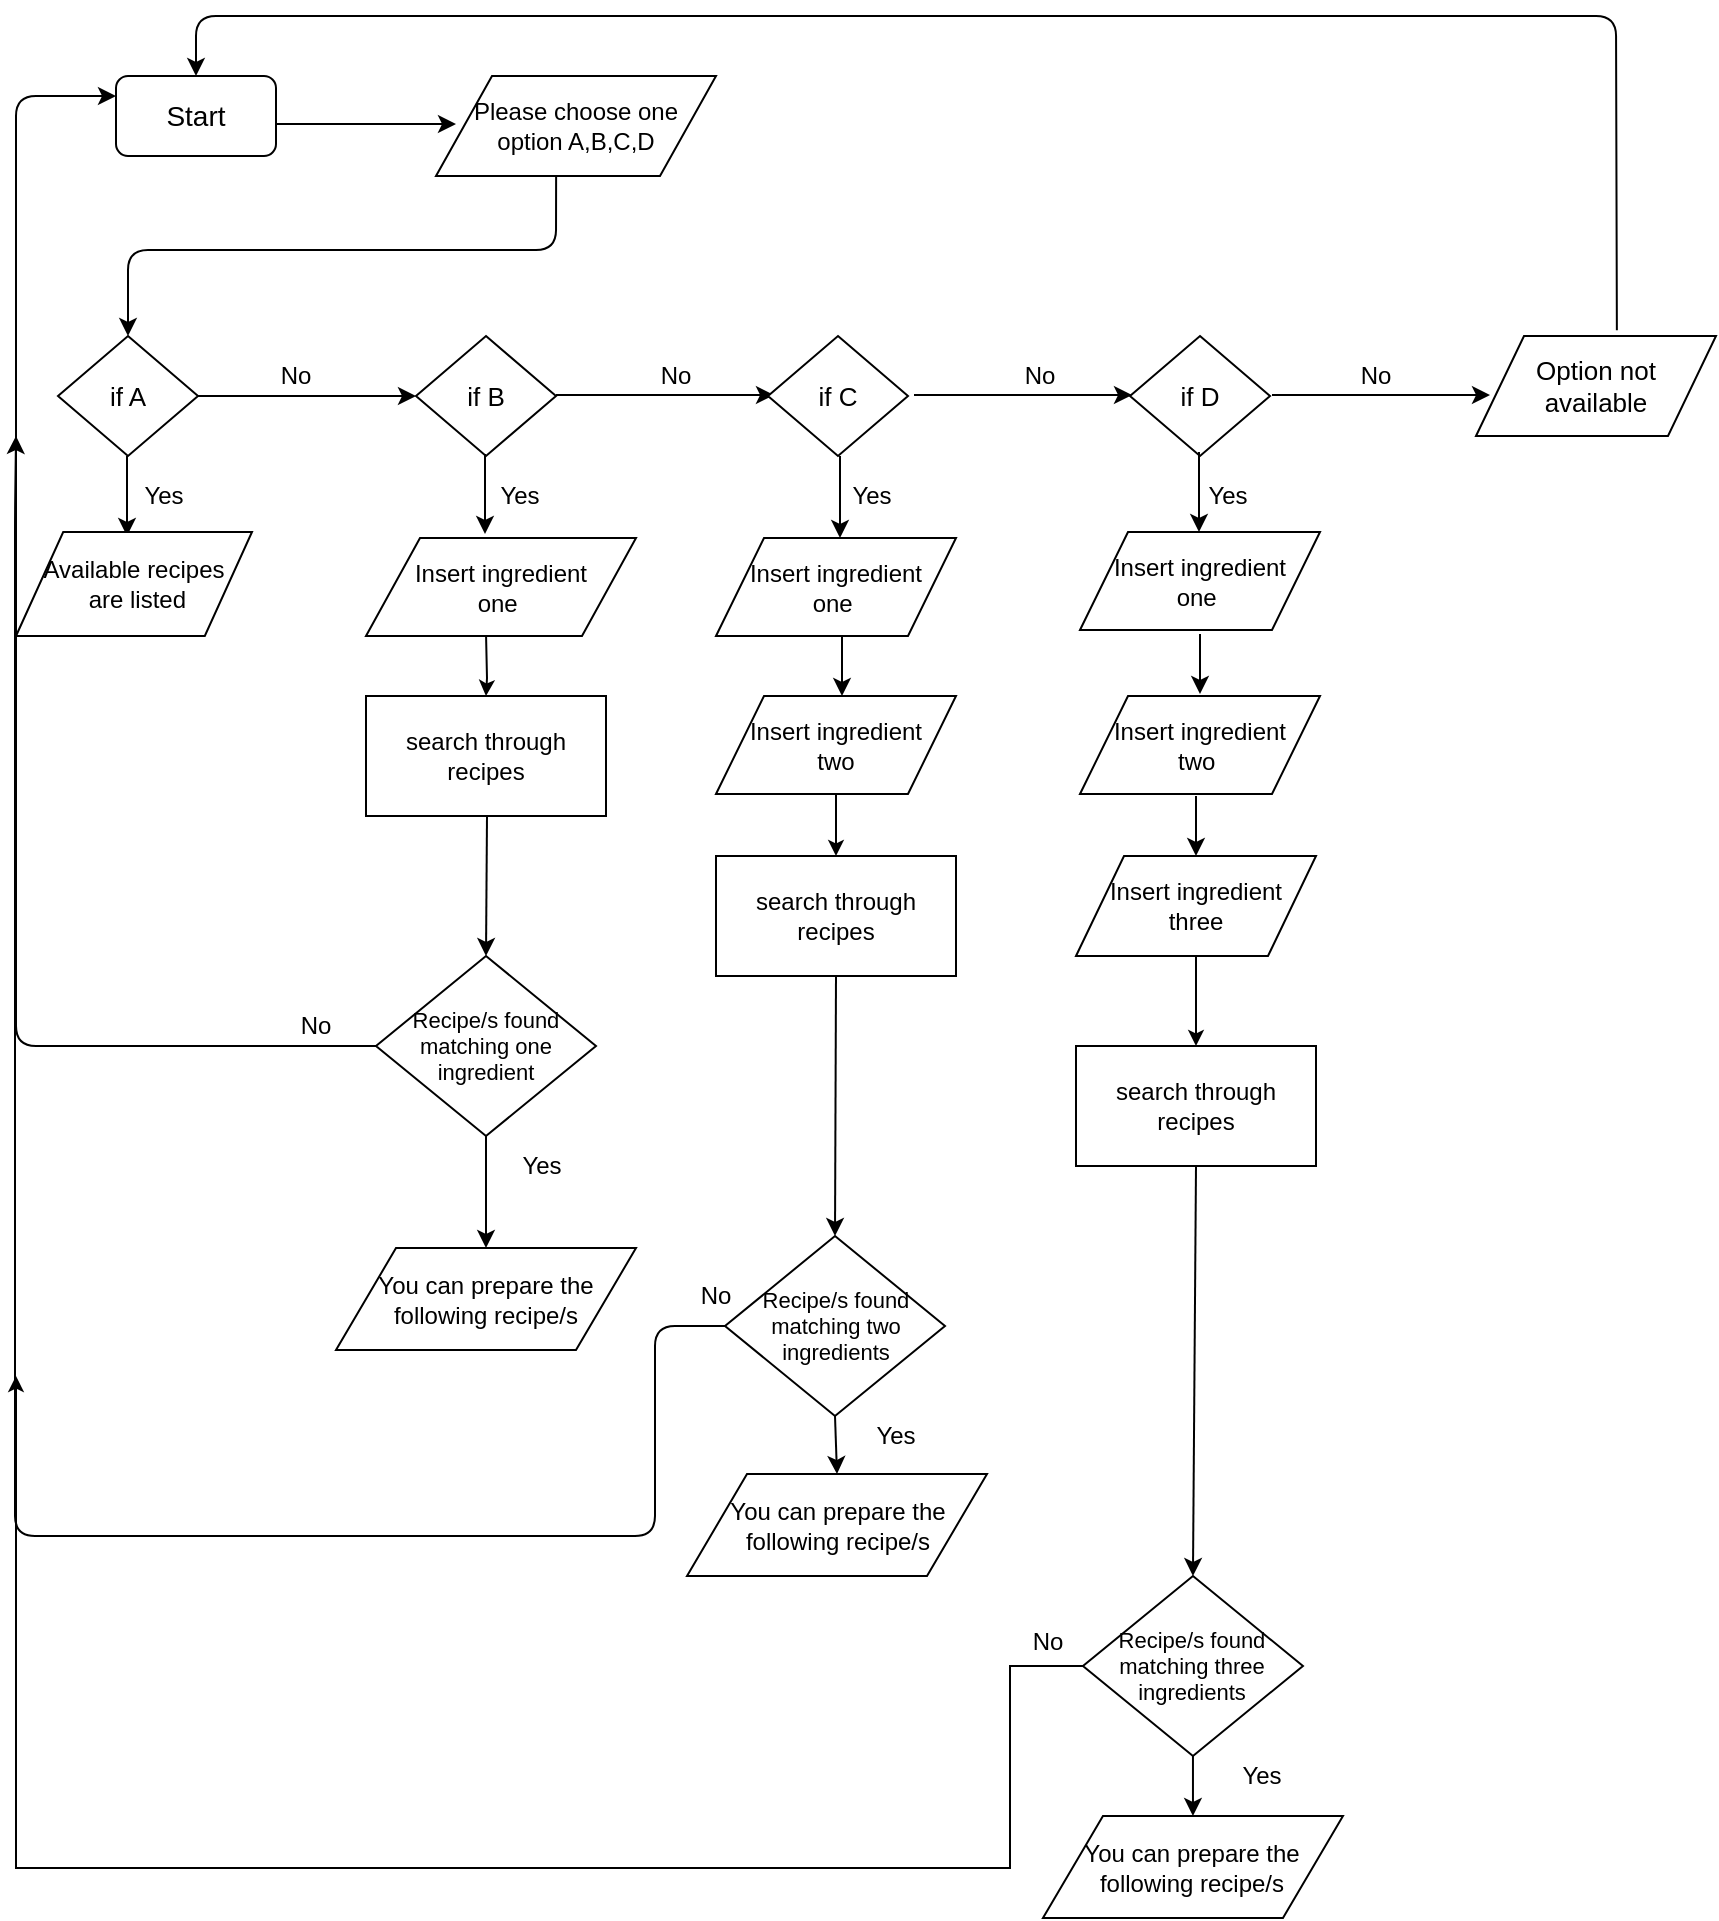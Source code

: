 <mxfile version="12.8.8" type="device"><diagram id="C5RBs43oDa-KdzZeNtuy" name="Page-1"><mxGraphModel dx="1384" dy="697" grid="1" gridSize="10" guides="1" tooltips="1" connect="1" arrows="1" fold="1" page="1" pageScale="1" pageWidth="1169" pageHeight="827" math="0" shadow="0"><root><mxCell id="WIyWlLk6GJQsqaUBKTNV-0"/><mxCell id="WIyWlLk6GJQsqaUBKTNV-1" parent="WIyWlLk6GJQsqaUBKTNV-0"/><mxCell id="FhGRq-VagUWoO7Hy8vLT-0" value="Start" style="rounded=1;whiteSpace=wrap;html=1;fontSize=14;" vertex="1" parent="WIyWlLk6GJQsqaUBKTNV-1"><mxGeometry x="160" y="190" width="80" height="40" as="geometry"/></mxCell><mxCell id="FhGRq-VagUWoO7Hy8vLT-2" value="" style="endArrow=classic;html=1;" edge="1" parent="WIyWlLk6GJQsqaUBKTNV-1"><mxGeometry width="50" height="50" relative="1" as="geometry"><mxPoint x="240" y="214" as="sourcePoint"/><mxPoint x="330" y="214" as="targetPoint"/></mxGeometry></mxCell><mxCell id="FhGRq-VagUWoO7Hy8vLT-3" value="Please choose one option A,B,C,D" style="shape=parallelogram;perimeter=parallelogramPerimeter;whiteSpace=wrap;html=1;" vertex="1" parent="WIyWlLk6GJQsqaUBKTNV-1"><mxGeometry x="320" y="190" width="140" height="50" as="geometry"/></mxCell><mxCell id="FhGRq-VagUWoO7Hy8vLT-7" value="" style="endArrow=classic;html=1;exitX=0.429;exitY=1;exitDx=0;exitDy=0;exitPerimeter=0;entryX=0.5;entryY=0;entryDx=0;entryDy=0;" edge="1" parent="WIyWlLk6GJQsqaUBKTNV-1" source="FhGRq-VagUWoO7Hy8vLT-3" target="FhGRq-VagUWoO7Hy8vLT-11"><mxGeometry width="50" height="50" relative="1" as="geometry"><mxPoint x="380.0" y="250" as="sourcePoint"/><mxPoint x="160" y="277" as="targetPoint"/><Array as="points"><mxPoint x="380" y="277"/><mxPoint x="166" y="277"/></Array></mxGeometry></mxCell><mxCell id="FhGRq-VagUWoO7Hy8vLT-11" value="if A" style="rhombus;whiteSpace=wrap;html=1;fontSize=13;" vertex="1" parent="WIyWlLk6GJQsqaUBKTNV-1"><mxGeometry x="131" y="320" width="70" height="60" as="geometry"/></mxCell><mxCell id="FhGRq-VagUWoO7Hy8vLT-15" value="" style="endArrow=classic;html=1;" edge="1" parent="WIyWlLk6GJQsqaUBKTNV-1"><mxGeometry width="50" height="50" relative="1" as="geometry"><mxPoint x="165.5" y="380" as="sourcePoint"/><mxPoint x="165.5" y="420" as="targetPoint"/></mxGeometry></mxCell><mxCell id="FhGRq-VagUWoO7Hy8vLT-16" value="Available recipes&lt;br&gt;&amp;nbsp;are listed" style="shape=parallelogram;perimeter=parallelogramPerimeter;whiteSpace=wrap;html=1;" vertex="1" parent="WIyWlLk6GJQsqaUBKTNV-1"><mxGeometry x="110" y="418" width="118" height="52" as="geometry"/></mxCell><mxCell id="FhGRq-VagUWoO7Hy8vLT-18" value="" style="endArrow=classic;html=1;exitX=1;exitY=0.5;exitDx=0;exitDy=0;" edge="1" parent="WIyWlLk6GJQsqaUBKTNV-1" source="FhGRq-VagUWoO7Hy8vLT-11"><mxGeometry width="50" height="50" relative="1" as="geometry"><mxPoint x="390" y="440" as="sourcePoint"/><mxPoint x="310" y="350" as="targetPoint"/></mxGeometry></mxCell><mxCell id="FhGRq-VagUWoO7Hy8vLT-20" value="if B" style="rhombus;whiteSpace=wrap;html=1;fontSize=13;" vertex="1" parent="WIyWlLk6GJQsqaUBKTNV-1"><mxGeometry x="310" y="320" width="70" height="60" as="geometry"/></mxCell><mxCell id="FhGRq-VagUWoO7Hy8vLT-21" value="" style="endArrow=classic;html=1;exitX=1;exitY=0.5;exitDx=0;exitDy=0;" edge="1" parent="WIyWlLk6GJQsqaUBKTNV-1"><mxGeometry width="50" height="50" relative="1" as="geometry"><mxPoint x="380" y="349.5" as="sourcePoint"/><mxPoint x="489" y="349.5" as="targetPoint"/></mxGeometry></mxCell><mxCell id="FhGRq-VagUWoO7Hy8vLT-22" value="if C" style="rhombus;whiteSpace=wrap;html=1;fontSize=13;" vertex="1" parent="WIyWlLk6GJQsqaUBKTNV-1"><mxGeometry x="486" y="320" width="70" height="60" as="geometry"/></mxCell><mxCell id="FhGRq-VagUWoO7Hy8vLT-23" value="" style="endArrow=classic;html=1;exitX=1;exitY=0.5;exitDx=0;exitDy=0;" edge="1" parent="WIyWlLk6GJQsqaUBKTNV-1"><mxGeometry width="50" height="50" relative="1" as="geometry"><mxPoint x="559" y="349.5" as="sourcePoint"/><mxPoint x="668" y="349.5" as="targetPoint"/></mxGeometry></mxCell><mxCell id="FhGRq-VagUWoO7Hy8vLT-24" value="if D" style="rhombus;whiteSpace=wrap;html=1;fontSize=13;" vertex="1" parent="WIyWlLk6GJQsqaUBKTNV-1"><mxGeometry x="667" y="320" width="70" height="60" as="geometry"/></mxCell><mxCell id="FhGRq-VagUWoO7Hy8vLT-25" value="" style="endArrow=classic;html=1;exitX=1;exitY=0.5;exitDx=0;exitDy=0;" edge="1" parent="WIyWlLk6GJQsqaUBKTNV-1"><mxGeometry width="50" height="50" relative="1" as="geometry"><mxPoint x="738" y="349.5" as="sourcePoint"/><mxPoint x="847" y="349.5" as="targetPoint"/></mxGeometry></mxCell><mxCell id="FhGRq-VagUWoO7Hy8vLT-27" value="" style="endArrow=classic;html=1;" edge="1" parent="WIyWlLk6GJQsqaUBKTNV-1"><mxGeometry width="50" height="50" relative="1" as="geometry"><mxPoint x="344.5" y="379" as="sourcePoint"/><mxPoint x="344.5" y="419" as="targetPoint"/></mxGeometry></mxCell><mxCell id="FhGRq-VagUWoO7Hy8vLT-29" value="" style="endArrow=classic;html=1;" edge="1" parent="WIyWlLk6GJQsqaUBKTNV-1"><mxGeometry width="50" height="50" relative="1" as="geometry"><mxPoint x="701.5" y="378" as="sourcePoint"/><mxPoint x="701.5" y="418" as="targetPoint"/></mxGeometry></mxCell><mxCell id="FhGRq-VagUWoO7Hy8vLT-144" style="edgeStyle=orthogonalEdgeStyle;rounded=0;orthogonalLoop=1;jettySize=auto;html=1;endSize=5;fontSize=13;" edge="1" parent="WIyWlLk6GJQsqaUBKTNV-1" target="FhGRq-VagUWoO7Hy8vLT-136"><mxGeometry relative="1" as="geometry"><mxPoint x="345.033" y="470" as="sourcePoint"/></mxGeometry></mxCell><mxCell id="FhGRq-VagUWoO7Hy8vLT-32" value="Insert ingredient &lt;br&gt;one&amp;nbsp;" style="shape=parallelogram;perimeter=parallelogramPerimeter;whiteSpace=wrap;html=1;align=center;" vertex="1" parent="WIyWlLk6GJQsqaUBKTNV-1"><mxGeometry x="285" y="421" width="135" height="49" as="geometry"/></mxCell><mxCell id="FhGRq-VagUWoO7Hy8vLT-39" value="Insert ingredient &lt;br&gt;one&amp;nbsp;" style="shape=parallelogram;perimeter=parallelogramPerimeter;whiteSpace=wrap;html=1;align=center;" vertex="1" parent="WIyWlLk6GJQsqaUBKTNV-1"><mxGeometry x="460" y="421" width="120" height="49" as="geometry"/></mxCell><mxCell id="FhGRq-VagUWoO7Hy8vLT-40" value="Insert ingredient &lt;br&gt;one&amp;nbsp;" style="shape=parallelogram;perimeter=parallelogramPerimeter;whiteSpace=wrap;html=1;align=center;" vertex="1" parent="WIyWlLk6GJQsqaUBKTNV-1"><mxGeometry x="642" y="418" width="120" height="49" as="geometry"/></mxCell><mxCell id="FhGRq-VagUWoO7Hy8vLT-53" value="No" style="text;html=1;strokeColor=none;fillColor=none;align=center;verticalAlign=middle;whiteSpace=wrap;rounded=0;fontSize=12;" vertex="1" parent="WIyWlLk6GJQsqaUBKTNV-1"><mxGeometry x="230" y="330" width="40" height="20" as="geometry"/></mxCell><mxCell id="FhGRq-VagUWoO7Hy8vLT-54" value="No" style="text;html=1;strokeColor=none;fillColor=none;align=center;verticalAlign=middle;whiteSpace=wrap;rounded=0;fontSize=12;" vertex="1" parent="WIyWlLk6GJQsqaUBKTNV-1"><mxGeometry x="420" y="330" width="40" height="20" as="geometry"/></mxCell><mxCell id="FhGRq-VagUWoO7Hy8vLT-55" value="No" style="text;html=1;strokeColor=none;fillColor=none;align=center;verticalAlign=middle;whiteSpace=wrap;rounded=0;fontSize=12;" vertex="1" parent="WIyWlLk6GJQsqaUBKTNV-1"><mxGeometry x="602" y="330" width="40" height="20" as="geometry"/></mxCell><mxCell id="FhGRq-VagUWoO7Hy8vLT-56" value="No" style="text;html=1;strokeColor=none;fillColor=none;align=center;verticalAlign=middle;whiteSpace=wrap;rounded=0;fontSize=12;" vertex="1" parent="WIyWlLk6GJQsqaUBKTNV-1"><mxGeometry x="770" y="330" width="40" height="20" as="geometry"/></mxCell><mxCell id="FhGRq-VagUWoO7Hy8vLT-140" style="edgeStyle=orthogonalEdgeStyle;rounded=0;orthogonalLoop=1;jettySize=auto;html=1;entryX=0.5;entryY=0;entryDx=0;entryDy=0;endSize=5;fontSize=13;" edge="1" parent="WIyWlLk6GJQsqaUBKTNV-1" source="FhGRq-VagUWoO7Hy8vLT-60" target="FhGRq-VagUWoO7Hy8vLT-137"><mxGeometry relative="1" as="geometry"/></mxCell><mxCell id="FhGRq-VagUWoO7Hy8vLT-60" value="Insert ingredient &lt;br&gt;two" style="shape=parallelogram;perimeter=parallelogramPerimeter;whiteSpace=wrap;html=1;align=center;" vertex="1" parent="WIyWlLk6GJQsqaUBKTNV-1"><mxGeometry x="460" y="500" width="120" height="49" as="geometry"/></mxCell><mxCell id="FhGRq-VagUWoO7Hy8vLT-61" value="Insert ingredient &lt;br&gt;two&amp;nbsp;" style="shape=parallelogram;perimeter=parallelogramPerimeter;whiteSpace=wrap;html=1;align=center;" vertex="1" parent="WIyWlLk6GJQsqaUBKTNV-1"><mxGeometry x="642" y="500" width="120" height="49" as="geometry"/></mxCell><mxCell id="FhGRq-VagUWoO7Hy8vLT-142" style="edgeStyle=orthogonalEdgeStyle;rounded=0;orthogonalLoop=1;jettySize=auto;html=1;entryX=0.5;entryY=0;entryDx=0;entryDy=0;endSize=5;fontSize=13;" edge="1" parent="WIyWlLk6GJQsqaUBKTNV-1" source="FhGRq-VagUWoO7Hy8vLT-62" target="FhGRq-VagUWoO7Hy8vLT-138"><mxGeometry relative="1" as="geometry"/></mxCell><mxCell id="FhGRq-VagUWoO7Hy8vLT-62" value="Insert ingredient &lt;br&gt;three" style="shape=parallelogram;perimeter=parallelogramPerimeter;whiteSpace=wrap;html=1;align=center;" vertex="1" parent="WIyWlLk6GJQsqaUBKTNV-1"><mxGeometry x="640" y="580" width="120" height="50" as="geometry"/></mxCell><mxCell id="FhGRq-VagUWoO7Hy8vLT-70" value="" style="endArrow=classic;html=1;fontSize=12;" edge="1" parent="WIyWlLk6GJQsqaUBKTNV-1"><mxGeometry width="50" height="50" relative="1" as="geometry"><mxPoint x="522" y="380" as="sourcePoint"/><mxPoint x="522" y="421" as="targetPoint"/></mxGeometry></mxCell><mxCell id="FhGRq-VagUWoO7Hy8vLT-72" value="" style="endArrow=classic;html=1;fontSize=12;exitX=0.5;exitY=1;exitDx=0;exitDy=0;entryX=0.5;entryY=0;entryDx=0;entryDy=0;" edge="1" parent="WIyWlLk6GJQsqaUBKTNV-1"><mxGeometry width="50" height="50" relative="1" as="geometry"><mxPoint x="523" y="470" as="sourcePoint"/><mxPoint x="523" y="500" as="targetPoint"/></mxGeometry></mxCell><mxCell id="FhGRq-VagUWoO7Hy8vLT-75" value="" style="endArrow=classic;html=1;fontSize=12;entryX=0.5;entryY=0;entryDx=0;entryDy=0;" edge="1" parent="WIyWlLk6GJQsqaUBKTNV-1"><mxGeometry width="50" height="50" relative="1" as="geometry"><mxPoint x="702" y="469" as="sourcePoint"/><mxPoint x="702" y="499" as="targetPoint"/></mxGeometry></mxCell><mxCell id="FhGRq-VagUWoO7Hy8vLT-77" value="" style="endArrow=classic;html=1;fontSize=12;entryX=0.5;entryY=0;entryDx=0;entryDy=0;" edge="1" parent="WIyWlLk6GJQsqaUBKTNV-1" target="FhGRq-VagUWoO7Hy8vLT-62"><mxGeometry width="50" height="50" relative="1" as="geometry"><mxPoint x="700" y="550" as="sourcePoint"/><mxPoint x="500" y="500" as="targetPoint"/></mxGeometry></mxCell><mxCell id="FhGRq-VagUWoO7Hy8vLT-81" value="Yes" style="text;html=1;strokeColor=none;fillColor=none;align=center;verticalAlign=middle;whiteSpace=wrap;rounded=0;fontSize=12;" vertex="1" parent="WIyWlLk6GJQsqaUBKTNV-1"><mxGeometry x="164" y="390" width="40" height="20" as="geometry"/></mxCell><mxCell id="FhGRq-VagUWoO7Hy8vLT-82" value="Yes" style="text;html=1;strokeColor=none;fillColor=none;align=center;verticalAlign=middle;whiteSpace=wrap;rounded=0;fontSize=12;" vertex="1" parent="WIyWlLk6GJQsqaUBKTNV-1"><mxGeometry x="342" y="390" width="40" height="20" as="geometry"/></mxCell><mxCell id="FhGRq-VagUWoO7Hy8vLT-83" value="Yes" style="text;html=1;strokeColor=none;fillColor=none;align=center;verticalAlign=middle;whiteSpace=wrap;rounded=0;fontSize=12;" vertex="1" parent="WIyWlLk6GJQsqaUBKTNV-1"><mxGeometry x="518" y="390" width="40" height="20" as="geometry"/></mxCell><mxCell id="FhGRq-VagUWoO7Hy8vLT-84" value="Yes" style="text;html=1;strokeColor=none;fillColor=none;align=center;verticalAlign=middle;whiteSpace=wrap;rounded=0;fontSize=12;" vertex="1" parent="WIyWlLk6GJQsqaUBKTNV-1"><mxGeometry x="696" y="390" width="40" height="20" as="geometry"/></mxCell><mxCell id="FhGRq-VagUWoO7Hy8vLT-86" value="Recipe/s found matching one ingredient" style="rhombus;whiteSpace=wrap;html=1;fontSize=11;" vertex="1" parent="WIyWlLk6GJQsqaUBKTNV-1"><mxGeometry x="290" y="630" width="110" height="90" as="geometry"/></mxCell><mxCell id="FhGRq-VagUWoO7Hy8vLT-87" value="Recipe/s found matching two ingredients" style="rhombus;whiteSpace=wrap;html=1;fontSize=11;" vertex="1" parent="WIyWlLk6GJQsqaUBKTNV-1"><mxGeometry x="464.5" y="770" width="110" height="90" as="geometry"/></mxCell><mxCell id="FhGRq-VagUWoO7Hy8vLT-88" value="&lt;span&gt;Recipe/s found matching three ingredients&lt;/span&gt;" style="rhombus;whiteSpace=wrap;html=1;fontSize=11;" vertex="1" parent="WIyWlLk6GJQsqaUBKTNV-1"><mxGeometry x="643.48" y="940" width="110" height="90" as="geometry"/></mxCell><mxCell id="FhGRq-VagUWoO7Hy8vLT-89" value="" style="endArrow=classic;html=1;fontSize=11;entryX=0.5;entryY=0;entryDx=0;entryDy=0;" edge="1" parent="WIyWlLk6GJQsqaUBKTNV-1" target="FhGRq-VagUWoO7Hy8vLT-86"><mxGeometry width="50" height="50" relative="1" as="geometry"><mxPoint x="345.5" y="560" as="sourcePoint"/><mxPoint x="492.5" y="480" as="targetPoint"/></mxGeometry></mxCell><mxCell id="FhGRq-VagUWoO7Hy8vLT-92" value="" style="endArrow=classic;html=1;fontSize=11;entryX=0.5;entryY=0;entryDx=0;entryDy=0;exitX=0.5;exitY=1;exitDx=0;exitDy=0;" edge="1" parent="WIyWlLk6GJQsqaUBKTNV-1" source="FhGRq-VagUWoO7Hy8vLT-137" target="FhGRq-VagUWoO7Hy8vLT-87"><mxGeometry width="50" height="50" relative="1" as="geometry"><mxPoint x="520" y="680" as="sourcePoint"/><mxPoint x="500" y="480" as="targetPoint"/></mxGeometry></mxCell><mxCell id="FhGRq-VagUWoO7Hy8vLT-93" value="" style="endArrow=classic;html=1;fontSize=11;entryX=0.5;entryY=0;entryDx=0;entryDy=0;exitX=0.5;exitY=1;exitDx=0;exitDy=0;" edge="1" parent="WIyWlLk6GJQsqaUBKTNV-1" source="FhGRq-VagUWoO7Hy8vLT-138" target="FhGRq-VagUWoO7Hy8vLT-88"><mxGeometry width="50" height="50" relative="1" as="geometry"><mxPoint x="698" y="790" as="sourcePoint"/><mxPoint x="500" y="480" as="targetPoint"/></mxGeometry></mxCell><mxCell id="FhGRq-VagUWoO7Hy8vLT-95" value="" style="endArrow=classic;html=1;fontSize=11;exitX=0.5;exitY=1;exitDx=0;exitDy=0;entryX=0.5;entryY=0;entryDx=0;entryDy=0;" edge="1" parent="WIyWlLk6GJQsqaUBKTNV-1" source="FhGRq-VagUWoO7Hy8vLT-86" target="FhGRq-VagUWoO7Hy8vLT-96"><mxGeometry width="50" height="50" relative="1" as="geometry"><mxPoint x="442.5" y="740" as="sourcePoint"/><mxPoint x="337.5" y="750" as="targetPoint"/></mxGeometry></mxCell><mxCell id="FhGRq-VagUWoO7Hy8vLT-96" value="You can prepare the following recipe/s" style="shape=parallelogram;perimeter=parallelogramPerimeter;whiteSpace=wrap;html=1;align=center;" vertex="1" parent="WIyWlLk6GJQsqaUBKTNV-1"><mxGeometry x="270" y="776" width="150" height="51" as="geometry"/></mxCell><mxCell id="FhGRq-VagUWoO7Hy8vLT-107" value="" style="endArrow=classic;html=1;fontSize=11;exitX=0;exitY=0.5;exitDx=0;exitDy=0;entryX=0;entryY=0.25;entryDx=0;entryDy=0;" edge="1" parent="WIyWlLk6GJQsqaUBKTNV-1" source="FhGRq-VagUWoO7Hy8vLT-86" target="FhGRq-VagUWoO7Hy8vLT-0"><mxGeometry width="50" height="50" relative="1" as="geometry"><mxPoint x="450" y="640" as="sourcePoint"/><mxPoint x="160" y="350" as="targetPoint"/><Array as="points"><mxPoint x="110" y="675"/><mxPoint x="110" y="200"/></Array></mxGeometry></mxCell><mxCell id="FhGRq-VagUWoO7Hy8vLT-108" value="Yes" style="text;html=1;strokeColor=none;fillColor=none;align=center;verticalAlign=middle;whiteSpace=wrap;rounded=0;fontSize=12;" vertex="1" parent="WIyWlLk6GJQsqaUBKTNV-1"><mxGeometry x="352.5" y="724.5" width="40" height="20" as="geometry"/></mxCell><mxCell id="FhGRq-VagUWoO7Hy8vLT-109" value="No" style="text;html=1;strokeColor=none;fillColor=none;align=center;verticalAlign=middle;whiteSpace=wrap;rounded=0;fontSize=12;" vertex="1" parent="WIyWlLk6GJQsqaUBKTNV-1"><mxGeometry x="240" y="655" width="40" height="20" as="geometry"/></mxCell><mxCell id="FhGRq-VagUWoO7Hy8vLT-110" value="You can prepare the following recipe/s" style="shape=parallelogram;perimeter=parallelogramPerimeter;whiteSpace=wrap;html=1;align=center;" vertex="1" parent="WIyWlLk6GJQsqaUBKTNV-1"><mxGeometry x="445.5" y="889" width="150" height="51" as="geometry"/></mxCell><mxCell id="FhGRq-VagUWoO7Hy8vLT-114" value="" style="endArrow=classic;html=1;fontSize=11;exitX=0.5;exitY=1;exitDx=0;exitDy=0;entryX=0.5;entryY=0;entryDx=0;entryDy=0;" edge="1" parent="WIyWlLk6GJQsqaUBKTNV-1" source="FhGRq-VagUWoO7Hy8vLT-87" target="FhGRq-VagUWoO7Hy8vLT-110"><mxGeometry width="50" height="50" relative="1" as="geometry"><mxPoint x="449.5" y="800" as="sourcePoint"/><mxPoint x="499.5" y="750" as="targetPoint"/></mxGeometry></mxCell><mxCell id="FhGRq-VagUWoO7Hy8vLT-115" value="" style="endArrow=classic;html=1;fontSize=11;exitX=0;exitY=0.5;exitDx=0;exitDy=0;" edge="1" parent="WIyWlLk6GJQsqaUBKTNV-1" source="FhGRq-VagUWoO7Hy8vLT-87"><mxGeometry width="50" height="50" relative="1" as="geometry"><mxPoint x="449.5" y="700" as="sourcePoint"/><mxPoint x="110" y="370" as="targetPoint"/><Array as="points"><mxPoint x="429.5" y="815"/><mxPoint x="429.5" y="920"/><mxPoint x="109.5" y="920"/><mxPoint x="109.5" y="690"/><mxPoint x="109.5" y="410"/></Array></mxGeometry></mxCell><mxCell id="FhGRq-VagUWoO7Hy8vLT-120" style="edgeStyle=orthogonalEdgeStyle;rounded=0;orthogonalLoop=1;jettySize=auto;html=1;exitX=0;exitY=0.5;exitDx=0;exitDy=0;endSize=5;fontSize=11;" edge="1" parent="WIyWlLk6GJQsqaUBKTNV-1" source="FhGRq-VagUWoO7Hy8vLT-88"><mxGeometry relative="1" as="geometry"><mxPoint x="110" y="840" as="targetPoint"/><Array as="points"><mxPoint x="607" y="985"/><mxPoint x="607" y="1086"/><mxPoint x="110" y="1086"/><mxPoint x="110" y="890"/></Array></mxGeometry></mxCell><mxCell id="FhGRq-VagUWoO7Hy8vLT-117" value="You can prepare the following recipe/s" style="shape=parallelogram;perimeter=parallelogramPerimeter;whiteSpace=wrap;html=1;align=center;" vertex="1" parent="WIyWlLk6GJQsqaUBKTNV-1"><mxGeometry x="623.48" y="1060" width="150" height="51" as="geometry"/></mxCell><mxCell id="FhGRq-VagUWoO7Hy8vLT-118" value="" style="endArrow=classic;html=1;fontSize=11;exitX=0.5;exitY=1;exitDx=0;exitDy=0;" edge="1" parent="WIyWlLk6GJQsqaUBKTNV-1" source="FhGRq-VagUWoO7Hy8vLT-88"><mxGeometry width="50" height="50" relative="1" as="geometry"><mxPoint x="446.48" y="990" as="sourcePoint"/><mxPoint x="698.48" y="1060" as="targetPoint"/></mxGeometry></mxCell><mxCell id="FhGRq-VagUWoO7Hy8vLT-122" value="Yes" style="text;html=1;strokeColor=none;fillColor=none;align=center;verticalAlign=middle;whiteSpace=wrap;rounded=0;fontSize=12;" vertex="1" parent="WIyWlLk6GJQsqaUBKTNV-1"><mxGeometry x="529.5" y="860" width="40" height="20" as="geometry"/></mxCell><mxCell id="FhGRq-VagUWoO7Hy8vLT-123" value="Yes" style="text;html=1;strokeColor=none;fillColor=none;align=center;verticalAlign=middle;whiteSpace=wrap;rounded=0;fontSize=12;" vertex="1" parent="WIyWlLk6GJQsqaUBKTNV-1"><mxGeometry x="713.48" y="1030" width="40" height="20" as="geometry"/></mxCell><mxCell id="FhGRq-VagUWoO7Hy8vLT-124" value="Option not &lt;br&gt;available" style="shape=parallelogram;perimeter=parallelogramPerimeter;whiteSpace=wrap;html=1;fontSize=13;" vertex="1" parent="WIyWlLk6GJQsqaUBKTNV-1"><mxGeometry x="840" y="320" width="120" height="50" as="geometry"/></mxCell><mxCell id="FhGRq-VagUWoO7Hy8vLT-125" value="" style="endArrow=classic;html=1;fontSize=13;exitX=0.587;exitY=-0.057;exitDx=0;exitDy=0;exitPerimeter=0;entryX=0.5;entryY=0;entryDx=0;entryDy=0;" edge="1" parent="WIyWlLk6GJQsqaUBKTNV-1" source="FhGRq-VagUWoO7Hy8vLT-124" target="FhGRq-VagUWoO7Hy8vLT-0"><mxGeometry width="50" height="50" relative="1" as="geometry"><mxPoint x="440" y="450" as="sourcePoint"/><mxPoint x="910" y="160" as="targetPoint"/><Array as="points"><mxPoint x="910" y="160"/><mxPoint x="200" y="160"/></Array></mxGeometry></mxCell><mxCell id="FhGRq-VagUWoO7Hy8vLT-130" value="No" style="text;html=1;strokeColor=none;fillColor=none;align=center;verticalAlign=middle;whiteSpace=wrap;rounded=0;fontSize=12;" vertex="1" parent="WIyWlLk6GJQsqaUBKTNV-1"><mxGeometry x="606.48" y="963" width="40" height="20" as="geometry"/></mxCell><mxCell id="FhGRq-VagUWoO7Hy8vLT-135" value="No" style="text;html=1;strokeColor=none;fillColor=none;align=center;verticalAlign=middle;whiteSpace=wrap;rounded=0;fontSize=12;" vertex="1" parent="WIyWlLk6GJQsqaUBKTNV-1"><mxGeometry x="439.5" y="790" width="40" height="20" as="geometry"/></mxCell><mxCell id="FhGRq-VagUWoO7Hy8vLT-136" value="search through recipes" style="rounded=0;whiteSpace=wrap;html=1;fontSize=12;" vertex="1" parent="WIyWlLk6GJQsqaUBKTNV-1"><mxGeometry x="285" y="500" width="120" height="60" as="geometry"/></mxCell><mxCell id="FhGRq-VagUWoO7Hy8vLT-137" value="search through recipes" style="rounded=0;whiteSpace=wrap;html=1;fontSize=12;" vertex="1" parent="WIyWlLk6GJQsqaUBKTNV-1"><mxGeometry x="460" y="580" width="120" height="60" as="geometry"/></mxCell><mxCell id="FhGRq-VagUWoO7Hy8vLT-138" value="search through recipes" style="rounded=0;whiteSpace=wrap;html=1;fontSize=12;" vertex="1" parent="WIyWlLk6GJQsqaUBKTNV-1"><mxGeometry x="640" y="675" width="120" height="60" as="geometry"/></mxCell></root></mxGraphModel></diagram></mxfile>